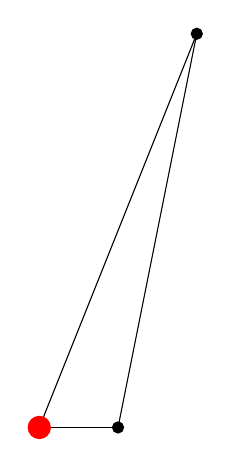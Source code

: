 \draw [black] (0, 0) -- (1, 0);
\filldraw [black] (0, 0) circle (2pt);
\draw [black] (1, 0) --(2, 5);
\filldraw [black] (1, 0) circle (2pt);
\draw [black] (2, 5) --(0, 0);
\filldraw (2, 5) [black] circle (2pt);
\filldraw [red] (0, 0) circle (4pt);